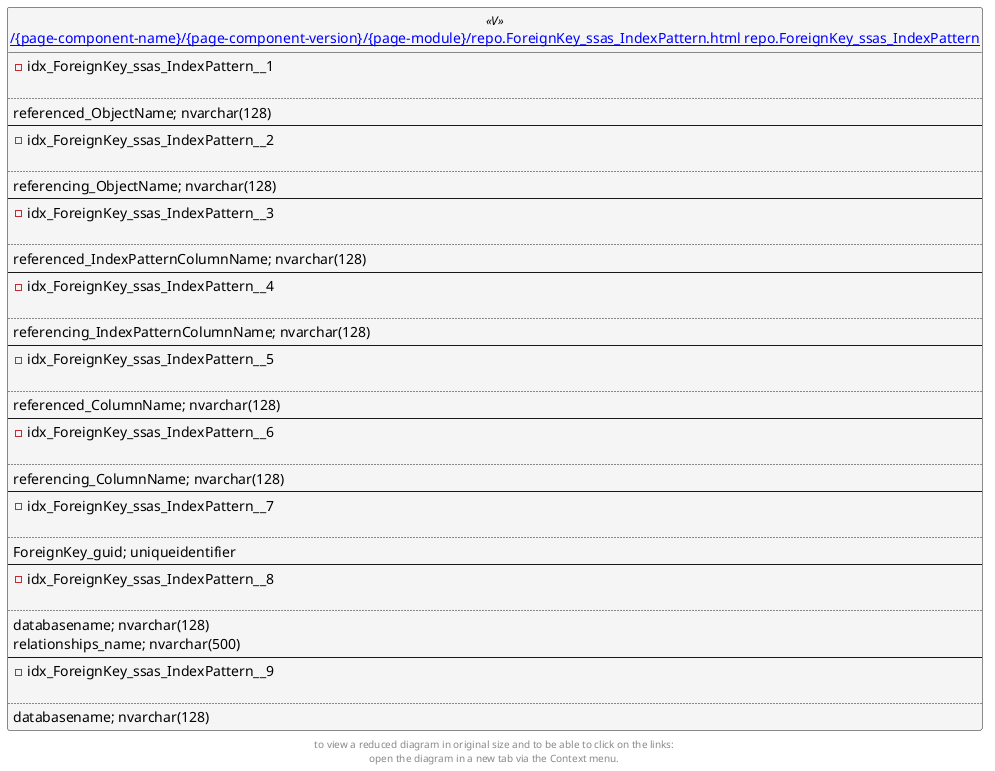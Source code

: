 @startuml
left to right direction
'top to bottom direction
hide circle
'avoide "." issues:
set namespaceSeparator none


skinparam class {
  BackgroundColor White
  BackgroundColor<<FN>> Yellow
  BackgroundColor<<FS>> Yellow
  BackgroundColor<<FT>> LightGray
  BackgroundColor<<IF>> Yellow
  BackgroundColor<<IS>> Yellow
  BackgroundColor<<P>> Aqua
  BackgroundColor<<PC>> Aqua
  BackgroundColor<<SN>> Yellow
  BackgroundColor<<SO>> SlateBlue
  BackgroundColor<<TF>> LightGray
  BackgroundColor<<TR>> Tomato
  BackgroundColor<<U>> White
  BackgroundColor<<V>> WhiteSmoke
  BackgroundColor<<X>> Aqua
}


entity "[[{site-url}/{page-component-name}/{page-component-version}/{page-module}/repo.ForeignKey_ssas_IndexPattern.html repo.ForeignKey_ssas_IndexPattern]]" as repo.ForeignKey_ssas_IndexPattern << V >> {
- idx_ForeignKey_ssas_IndexPattern__1

..
referenced_ObjectName; nvarchar(128)
--
- idx_ForeignKey_ssas_IndexPattern__2

..
referencing_ObjectName; nvarchar(128)
--
- idx_ForeignKey_ssas_IndexPattern__3

..
referenced_IndexPatternColumnName; nvarchar(128)
--
- idx_ForeignKey_ssas_IndexPattern__4

..
referencing_IndexPatternColumnName; nvarchar(128)
--
- idx_ForeignKey_ssas_IndexPattern__5

..
referenced_ColumnName; nvarchar(128)
--
- idx_ForeignKey_ssas_IndexPattern__6

..
referencing_ColumnName; nvarchar(128)
--
- idx_ForeignKey_ssas_IndexPattern__7

..
ForeignKey_guid; uniqueidentifier
--
- idx_ForeignKey_ssas_IndexPattern__8

..
databasename; nvarchar(128)
relationships_name; nvarchar(500)
--
- idx_ForeignKey_ssas_IndexPattern__9

..
databasename; nvarchar(128)
}


footer
to view a reduced diagram in original size and to be able to click on the links:
open the diagram in a new tab via the Context menu.
end footer

@enduml

